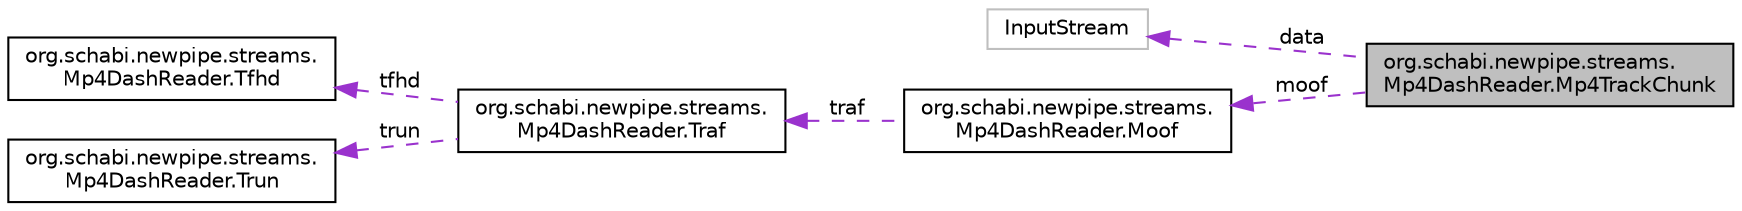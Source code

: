 digraph "org.schabi.newpipe.streams.Mp4DashReader.Mp4TrackChunk"
{
 // LATEX_PDF_SIZE
  edge [fontname="Helvetica",fontsize="10",labelfontname="Helvetica",labelfontsize="10"];
  node [fontname="Helvetica",fontsize="10",shape=record];
  rankdir="LR";
  Node1 [label="org.schabi.newpipe.streams.\lMp4DashReader.Mp4TrackChunk",height=0.2,width=0.4,color="black", fillcolor="grey75", style="filled", fontcolor="black",tooltip=" "];
  Node2 -> Node1 [dir="back",color="darkorchid3",fontsize="10",style="dashed",label=" data" ,fontname="Helvetica"];
  Node2 [label="InputStream",height=0.2,width=0.4,color="grey75", fillcolor="white", style="filled",tooltip=" "];
  Node3 -> Node1 [dir="back",color="darkorchid3",fontsize="10",style="dashed",label=" moof" ,fontname="Helvetica"];
  Node3 [label="org.schabi.newpipe.streams.\lMp4DashReader.Moof",height=0.2,width=0.4,color="black", fillcolor="white", style="filled",URL="$classorg_1_1schabi_1_1newpipe_1_1streams_1_1_mp4_dash_reader_1_1_moof.html",tooltip=" "];
  Node4 -> Node3 [dir="back",color="darkorchid3",fontsize="10",style="dashed",label=" traf" ,fontname="Helvetica"];
  Node4 [label="org.schabi.newpipe.streams.\lMp4DashReader.Traf",height=0.2,width=0.4,color="black", fillcolor="white", style="filled",URL="$classorg_1_1schabi_1_1newpipe_1_1streams_1_1_mp4_dash_reader_1_1_traf.html",tooltip=" "];
  Node5 -> Node4 [dir="back",color="darkorchid3",fontsize="10",style="dashed",label=" tfhd" ,fontname="Helvetica"];
  Node5 [label="org.schabi.newpipe.streams.\lMp4DashReader.Tfhd",height=0.2,width=0.4,color="black", fillcolor="white", style="filled",URL="$classorg_1_1schabi_1_1newpipe_1_1streams_1_1_mp4_dash_reader_1_1_tfhd.html",tooltip=" "];
  Node6 -> Node4 [dir="back",color="darkorchid3",fontsize="10",style="dashed",label=" trun" ,fontname="Helvetica"];
  Node6 [label="org.schabi.newpipe.streams.\lMp4DashReader.Trun",height=0.2,width=0.4,color="black", fillcolor="white", style="filled",URL="$classorg_1_1schabi_1_1newpipe_1_1streams_1_1_mp4_dash_reader_1_1_trun.html",tooltip=" "];
}
